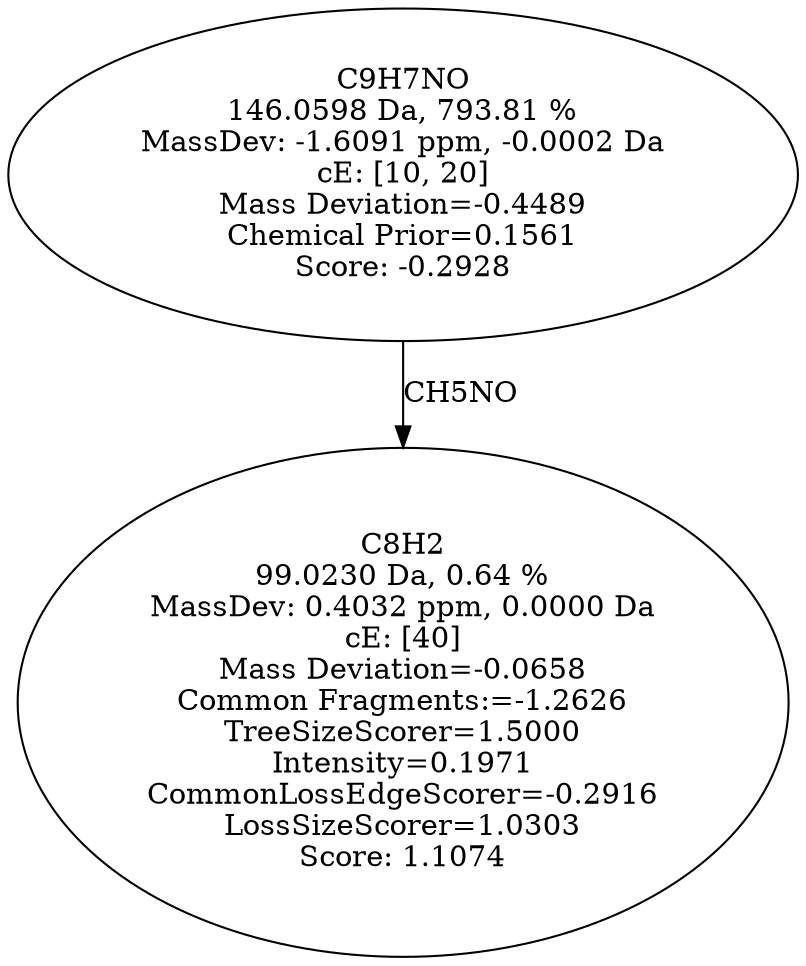 strict digraph {
v1 [label="C8H2\n99.0230 Da, 0.64 %\nMassDev: 0.4032 ppm, 0.0000 Da\ncE: [40]\nMass Deviation=-0.0658\nCommon Fragments:=-1.2626\nTreeSizeScorer=1.5000\nIntensity=0.1971\nCommonLossEdgeScorer=-0.2916\nLossSizeScorer=1.0303\nScore: 1.1074"];
v2 [label="C9H7NO\n146.0598 Da, 793.81 %\nMassDev: -1.6091 ppm, -0.0002 Da\ncE: [10, 20]\nMass Deviation=-0.4489\nChemical Prior=0.1561\nScore: -0.2928"];
v2 -> v1 [label="CH5NO"];
}